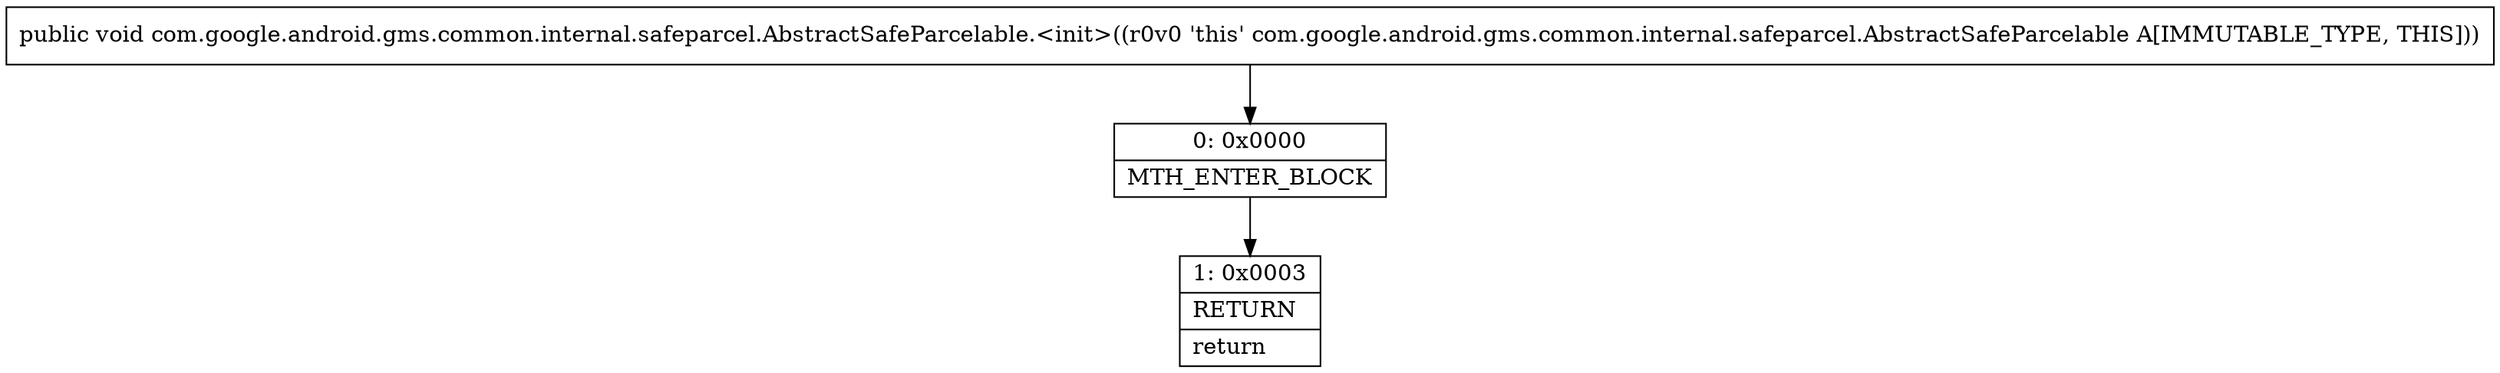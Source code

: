 digraph "CFG forcom.google.android.gms.common.internal.safeparcel.AbstractSafeParcelable.\<init\>()V" {
Node_0 [shape=record,label="{0\:\ 0x0000|MTH_ENTER_BLOCK\l}"];
Node_1 [shape=record,label="{1\:\ 0x0003|RETURN\l|return\l}"];
MethodNode[shape=record,label="{public void com.google.android.gms.common.internal.safeparcel.AbstractSafeParcelable.\<init\>((r0v0 'this' com.google.android.gms.common.internal.safeparcel.AbstractSafeParcelable A[IMMUTABLE_TYPE, THIS])) }"];
MethodNode -> Node_0;
Node_0 -> Node_1;
}

